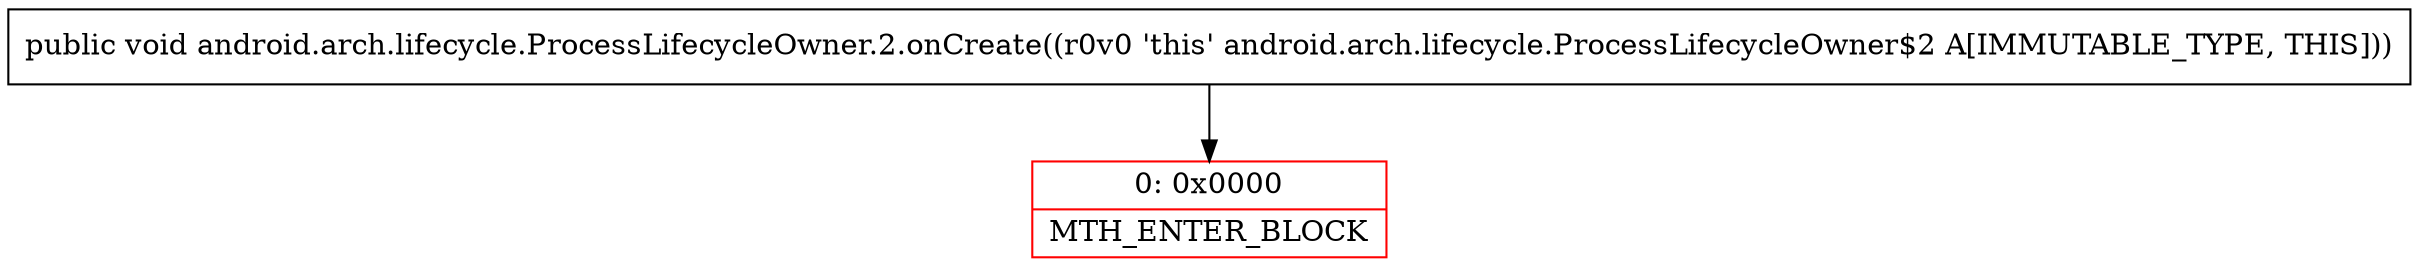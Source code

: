 digraph "CFG forandroid.arch.lifecycle.ProcessLifecycleOwner.2.onCreate()V" {
subgraph cluster_Region_1648149157 {
label = "R(0)";
node [shape=record,color=blue];
}
Node_0 [shape=record,color=red,label="{0\:\ 0x0000|MTH_ENTER_BLOCK\l}"];
MethodNode[shape=record,label="{public void android.arch.lifecycle.ProcessLifecycleOwner.2.onCreate((r0v0 'this' android.arch.lifecycle.ProcessLifecycleOwner$2 A[IMMUTABLE_TYPE, THIS])) }"];
MethodNode -> Node_0;
}

